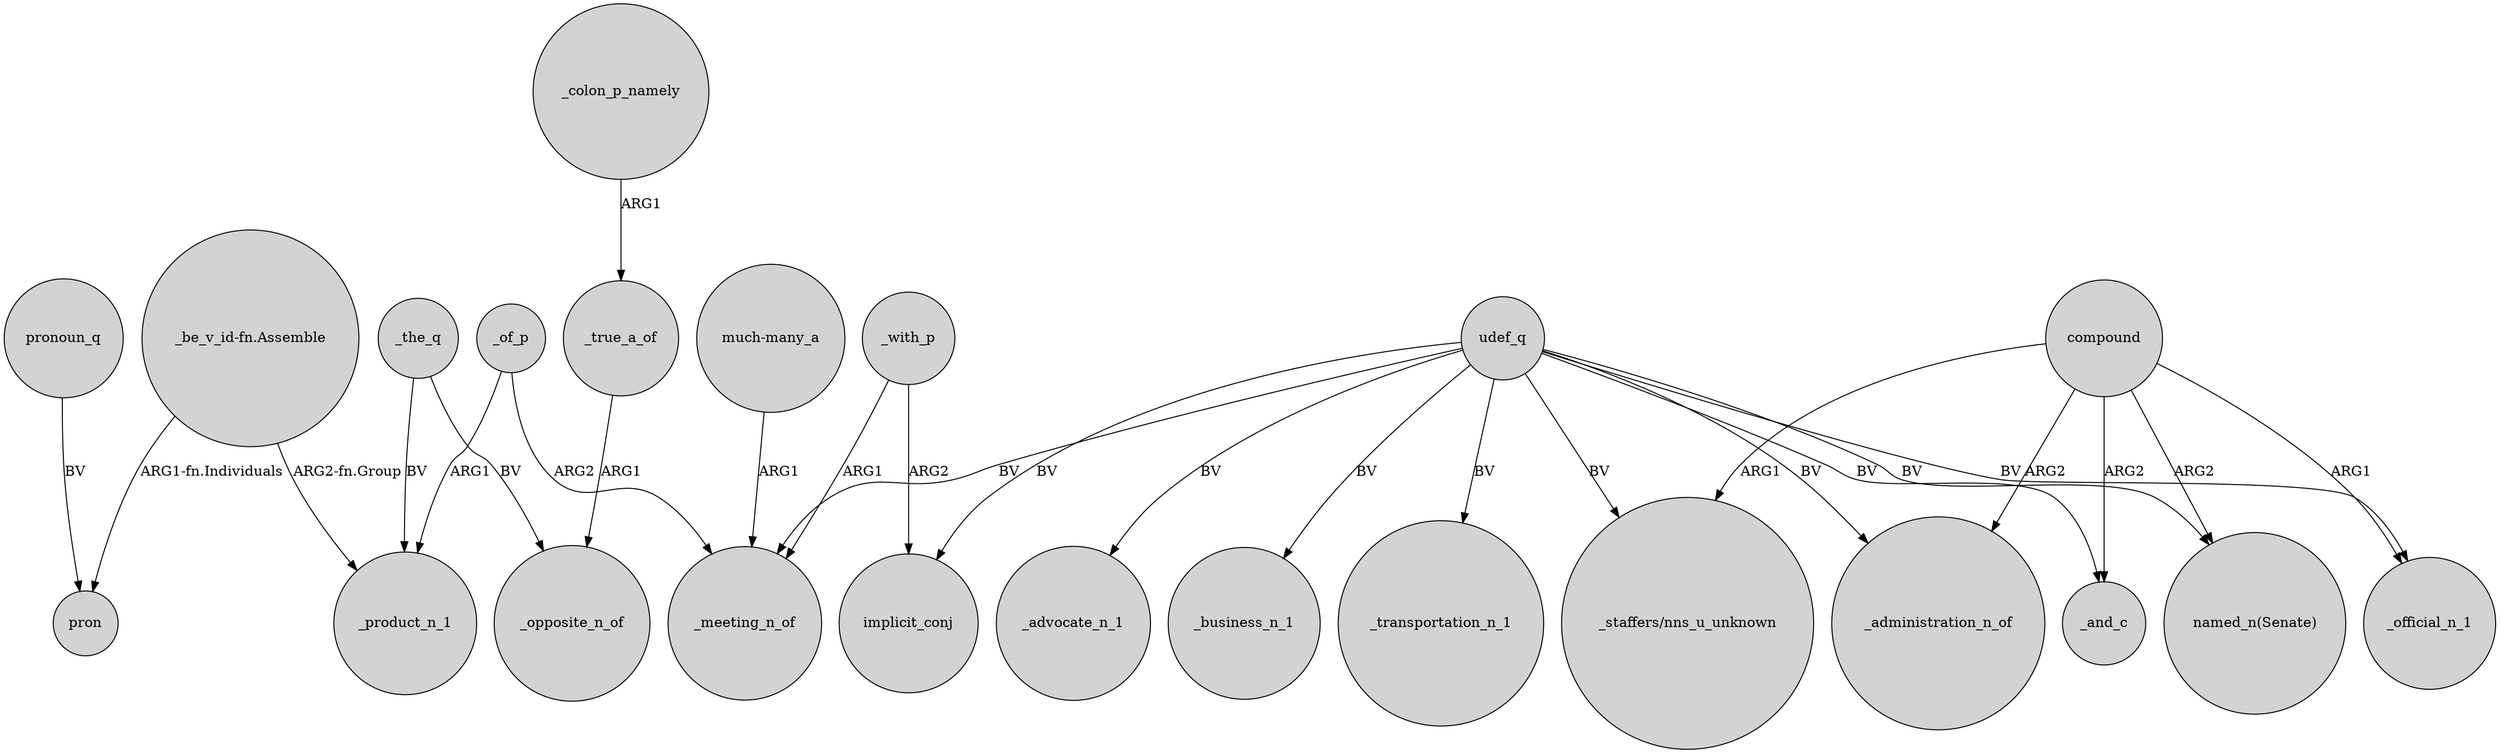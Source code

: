 digraph {
	node [shape=circle style=filled]
	udef_q -> _transportation_n_1 [label=BV]
	"_be_v_id-fn.Assemble" -> _product_n_1 [label="ARG2-fn.Group"]
	_with_p -> implicit_conj [label=ARG2]
	_with_p -> _meeting_n_of [label=ARG1]
	udef_q -> _advocate_n_1 [label=BV]
	udef_q -> "_staffers/nns_u_unknown" [label=BV]
	"_be_v_id-fn.Assemble" -> pron [label="ARG1-fn.Individuals"]
	_the_q -> _product_n_1 [label=BV]
	compound -> _administration_n_of [label=ARG2]
	udef_q -> _and_c [label=BV]
	udef_q -> _business_n_1 [label=BV]
	compound -> "named_n(Senate)" [label=ARG2]
	_colon_p_namely -> _true_a_of [label=ARG1]
	compound -> _and_c [label=ARG2]
	"much-many_a" -> _meeting_n_of [label=ARG1]
	pronoun_q -> pron [label=BV]
	udef_q -> _administration_n_of [label=BV]
	udef_q -> _meeting_n_of [label=BV]
	_the_q -> _opposite_n_of [label=BV]
	compound -> "_staffers/nns_u_unknown" [label=ARG1]
	compound -> _official_n_1 [label=ARG1]
	_of_p -> _meeting_n_of [label=ARG2]
	udef_q -> _official_n_1 [label=BV]
	udef_q -> implicit_conj [label=BV]
	_of_p -> _product_n_1 [label=ARG1]
	udef_q -> "named_n(Senate)" [label=BV]
	_true_a_of -> _opposite_n_of [label=ARG1]
}
